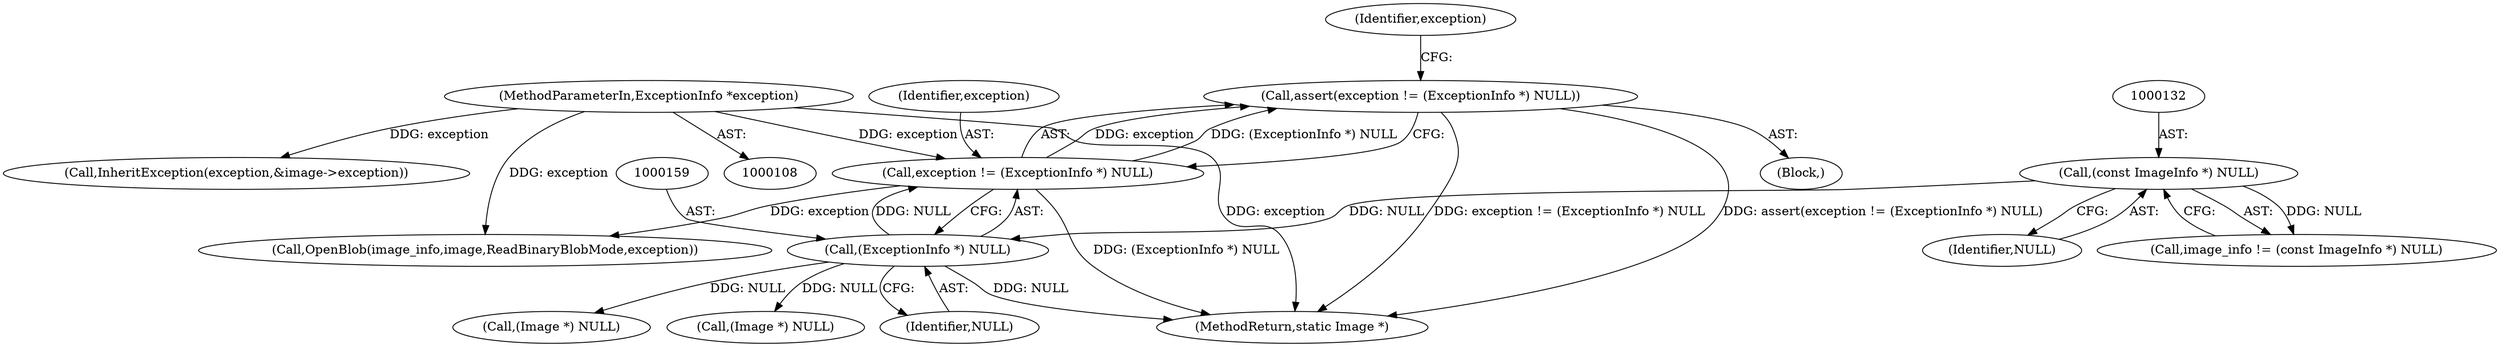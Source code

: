 digraph "0_ImageMagick_f5910e91b0778e03ded45b9022be8eb8f77942cd@API" {
"1000155" [label="(Call,assert(exception != (ExceptionInfo *) NULL))"];
"1000156" [label="(Call,exception != (ExceptionInfo *) NULL)"];
"1000110" [label="(MethodParameterIn,ExceptionInfo *exception)"];
"1000158" [label="(Call,(ExceptionInfo *) NULL)"];
"1000131" [label="(Call,(const ImageInfo *) NULL)"];
"1000173" [label="(Call,OpenBlob(image_info,image,ReadBinaryBlobMode,exception))"];
"1000133" [label="(Identifier,NULL)"];
"1000129" [label="(Call,image_info != (const ImageInfo *) NULL)"];
"1000157" [label="(Identifier,exception)"];
"1000576" [label="(MethodReturn,static Image *)"];
"1000188" [label="(Call,(Image *) NULL)"];
"1000463" [label="(Call,(Image *) NULL)"];
"1000541" [label="(Call,InheritException(exception,&image->exception))"];
"1000164" [label="(Identifier,exception)"];
"1000110" [label="(MethodParameterIn,ExceptionInfo *exception)"];
"1000111" [label="(Block,)"];
"1000156" [label="(Call,exception != (ExceptionInfo *) NULL)"];
"1000158" [label="(Call,(ExceptionInfo *) NULL)"];
"1000160" [label="(Identifier,NULL)"];
"1000155" [label="(Call,assert(exception != (ExceptionInfo *) NULL))"];
"1000131" [label="(Call,(const ImageInfo *) NULL)"];
"1000155" -> "1000111"  [label="AST: "];
"1000155" -> "1000156"  [label="CFG: "];
"1000156" -> "1000155"  [label="AST: "];
"1000164" -> "1000155"  [label="CFG: "];
"1000155" -> "1000576"  [label="DDG: assert(exception != (ExceptionInfo *) NULL)"];
"1000155" -> "1000576"  [label="DDG: exception != (ExceptionInfo *) NULL"];
"1000156" -> "1000155"  [label="DDG: exception"];
"1000156" -> "1000155"  [label="DDG: (ExceptionInfo *) NULL"];
"1000156" -> "1000158"  [label="CFG: "];
"1000157" -> "1000156"  [label="AST: "];
"1000158" -> "1000156"  [label="AST: "];
"1000156" -> "1000576"  [label="DDG: (ExceptionInfo *) NULL"];
"1000110" -> "1000156"  [label="DDG: exception"];
"1000158" -> "1000156"  [label="DDG: NULL"];
"1000156" -> "1000173"  [label="DDG: exception"];
"1000110" -> "1000108"  [label="AST: "];
"1000110" -> "1000576"  [label="DDG: exception"];
"1000110" -> "1000173"  [label="DDG: exception"];
"1000110" -> "1000541"  [label="DDG: exception"];
"1000158" -> "1000160"  [label="CFG: "];
"1000159" -> "1000158"  [label="AST: "];
"1000160" -> "1000158"  [label="AST: "];
"1000158" -> "1000576"  [label="DDG: NULL"];
"1000131" -> "1000158"  [label="DDG: NULL"];
"1000158" -> "1000188"  [label="DDG: NULL"];
"1000158" -> "1000463"  [label="DDG: NULL"];
"1000131" -> "1000129"  [label="AST: "];
"1000131" -> "1000133"  [label="CFG: "];
"1000132" -> "1000131"  [label="AST: "];
"1000133" -> "1000131"  [label="AST: "];
"1000129" -> "1000131"  [label="CFG: "];
"1000131" -> "1000129"  [label="DDG: NULL"];
}
